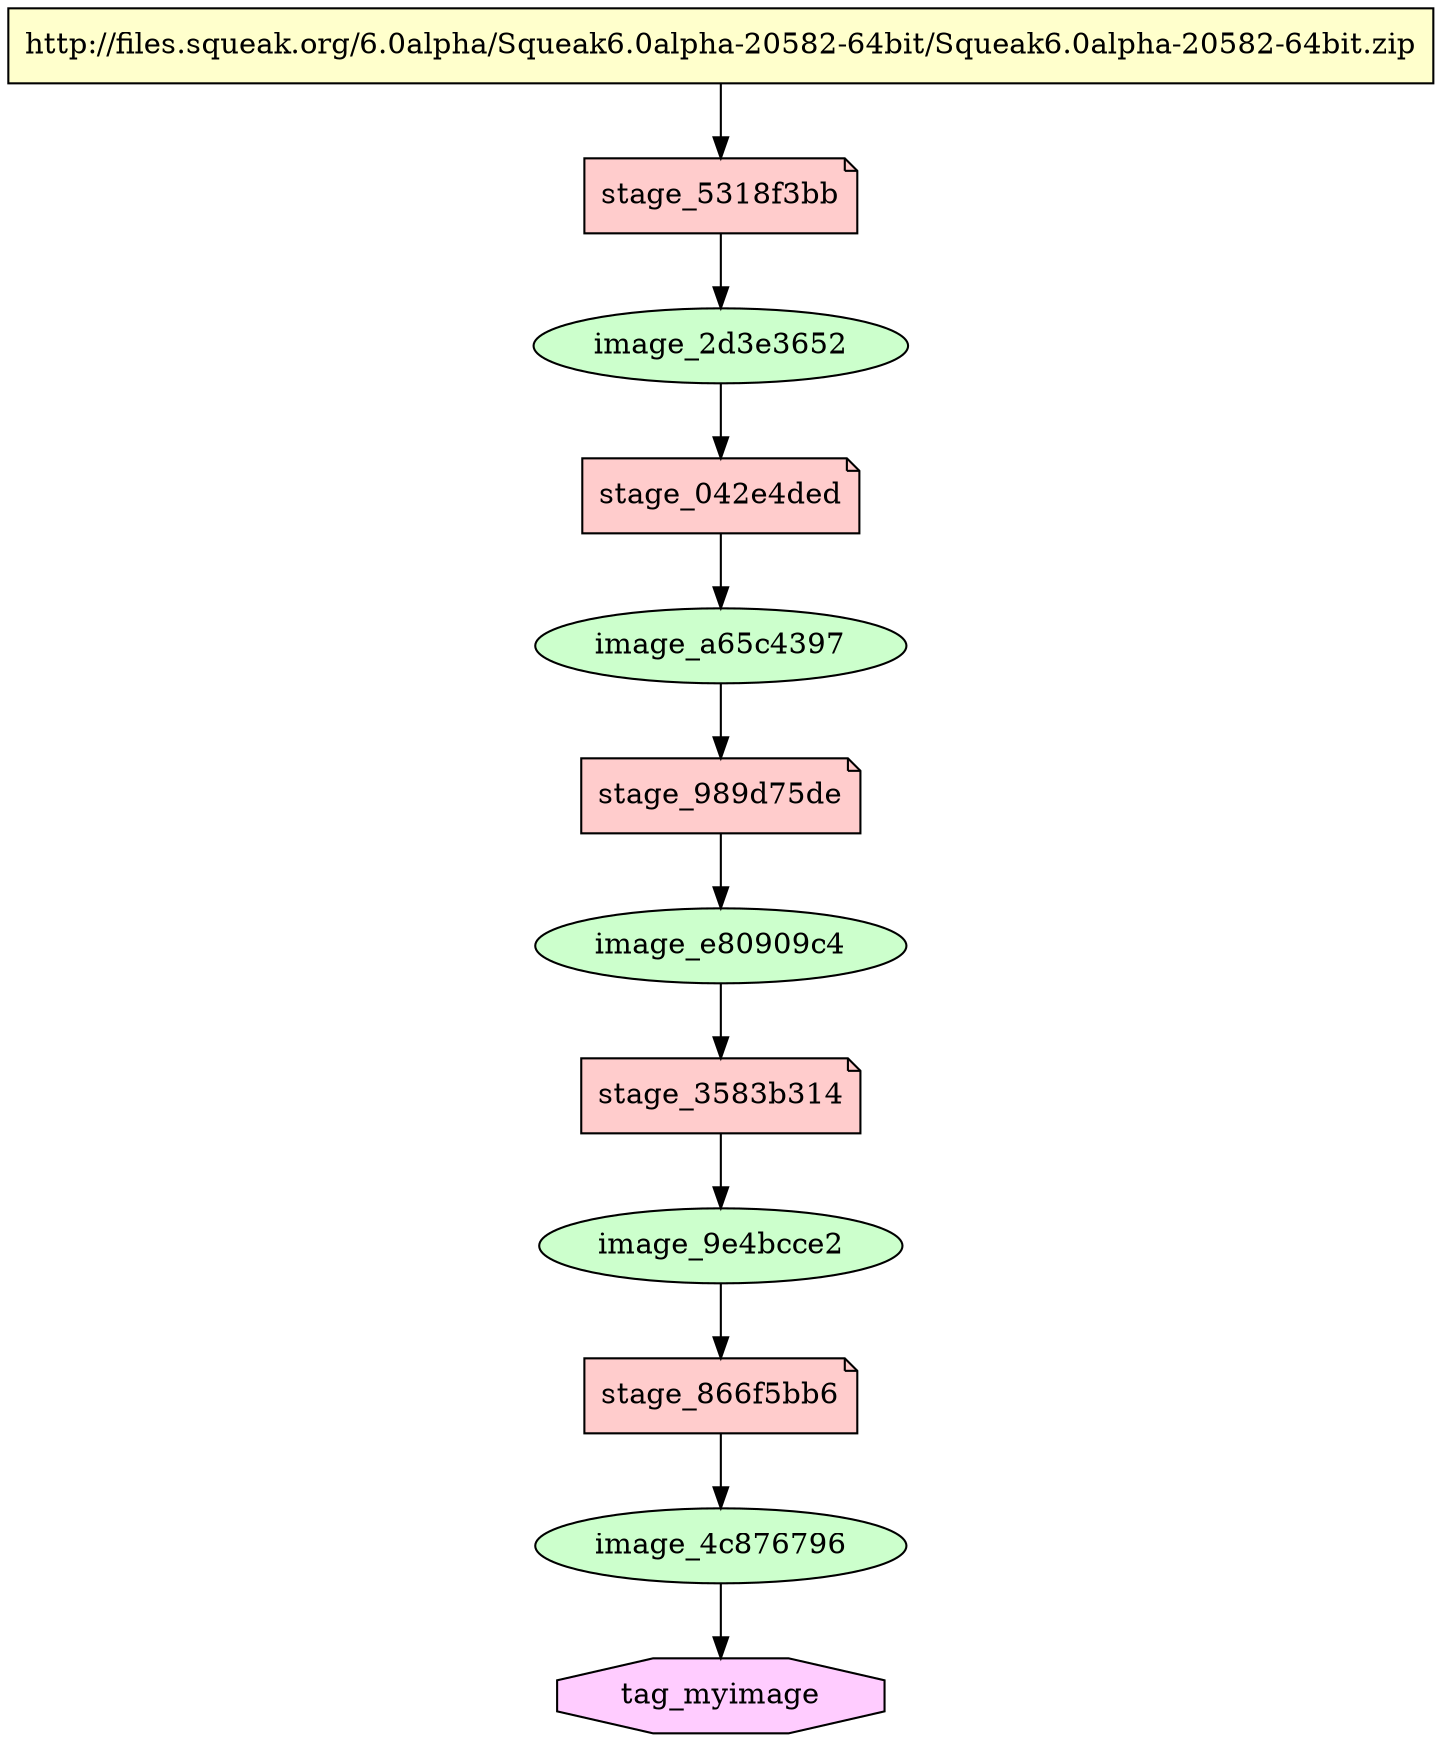 digraph G {
  tag_myimage [shape=octagon, style=filled, fillcolor="#ffccff"];
  image_4c876796 -> tag_myimage;
  stage_5318f3bb [shape=note, style=filled, fillcolor="#ffcccc"];
  image_2d3e3652 [shape=ellipse, style=filled, fillcolor="#ccffcc"];
  stage_5318f3bb -> image_2d3e3652;
  "http://files.squeak.org/6.0alpha/Squeak6.0alpha-20582-64bit/Squeak6.0alpha-20582-64bit.zip" [shape=box, style=filled, fillcolor="#ffffcc"];
  "http://files.squeak.org/6.0alpha/Squeak6.0alpha-20582-64bit/Squeak6.0alpha-20582-64bit.zip" -> stage_5318f3bb;
  stage_042e4ded [shape=note, style=filled, fillcolor="#ffcccc"];
  image_a65c4397 [shape=ellipse, style=filled, fillcolor="#ccffcc"];
  stage_042e4ded -> image_a65c4397;
  image_2d3e3652 -> stage_042e4ded;
  stage_989d75de [shape=note, style=filled, fillcolor="#ffcccc"];
  image_e80909c4 [shape=ellipse, style=filled, fillcolor="#ccffcc"];
  stage_989d75de -> image_e80909c4;
  image_a65c4397 -> stage_989d75de;
  stage_3583b314 [shape=note, style=filled, fillcolor="#ffcccc"];
  image_9e4bcce2 [shape=ellipse, style=filled, fillcolor="#ccffcc"];
  stage_3583b314 -> image_9e4bcce2;
  image_e80909c4 -> stage_3583b314;
  stage_866f5bb6 [shape=note, style=filled, fillcolor="#ffcccc"];
  image_4c876796 [shape=ellipse, style=filled, fillcolor="#ccffcc"];
  stage_866f5bb6 -> image_4c876796;
  image_9e4bcce2 -> stage_866f5bb6;
}

